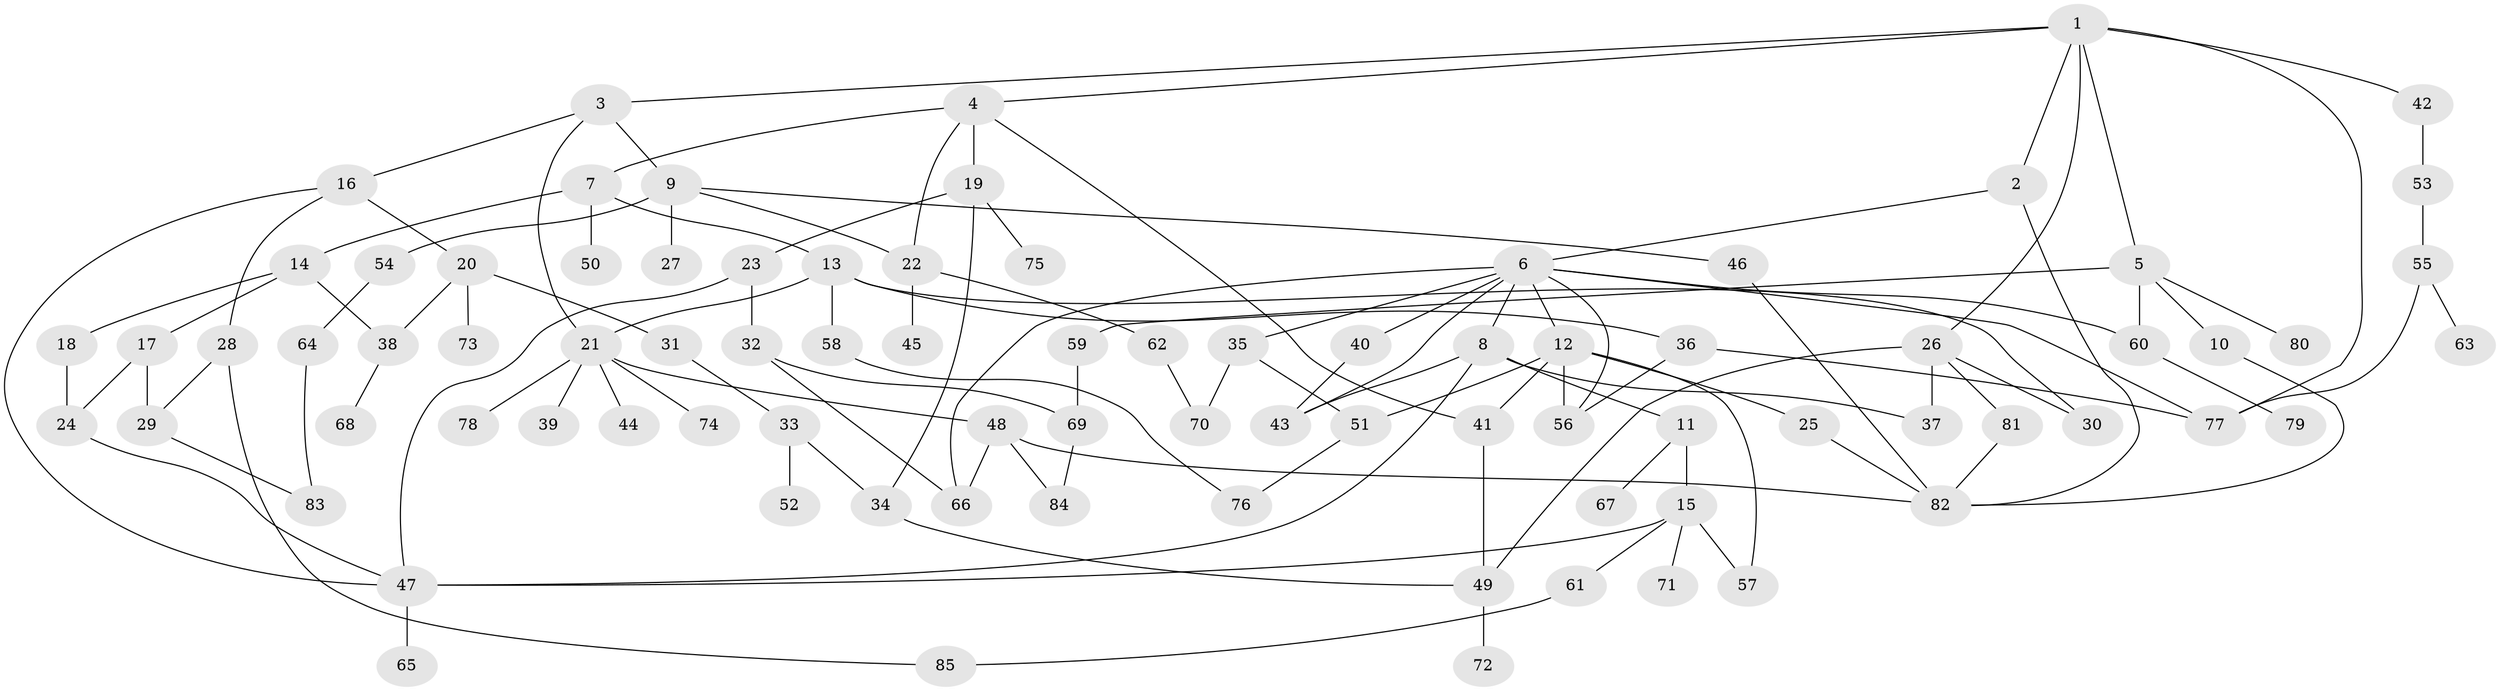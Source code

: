 // coarse degree distribution, {12: 0.029411764705882353, 9: 0.058823529411764705, 4: 0.14705882352941177, 5: 0.08823529411764706, 7: 0.058823529411764705, 1: 0.3235294117647059, 6: 0.029411764705882353, 11: 0.029411764705882353, 3: 0.08823529411764706, 2: 0.14705882352941177}
// Generated by graph-tools (version 1.1) at 2025/17/03/04/25 18:17:05]
// undirected, 85 vertices, 122 edges
graph export_dot {
graph [start="1"]
  node [color=gray90,style=filled];
  1;
  2;
  3;
  4;
  5;
  6;
  7;
  8;
  9;
  10;
  11;
  12;
  13;
  14;
  15;
  16;
  17;
  18;
  19;
  20;
  21;
  22;
  23;
  24;
  25;
  26;
  27;
  28;
  29;
  30;
  31;
  32;
  33;
  34;
  35;
  36;
  37;
  38;
  39;
  40;
  41;
  42;
  43;
  44;
  45;
  46;
  47;
  48;
  49;
  50;
  51;
  52;
  53;
  54;
  55;
  56;
  57;
  58;
  59;
  60;
  61;
  62;
  63;
  64;
  65;
  66;
  67;
  68;
  69;
  70;
  71;
  72;
  73;
  74;
  75;
  76;
  77;
  78;
  79;
  80;
  81;
  82;
  83;
  84;
  85;
  1 -- 2;
  1 -- 3;
  1 -- 4;
  1 -- 5;
  1 -- 26;
  1 -- 42;
  1 -- 77;
  2 -- 6;
  2 -- 82;
  3 -- 9;
  3 -- 16;
  3 -- 21;
  4 -- 7;
  4 -- 19;
  4 -- 41;
  4 -- 22;
  5 -- 10;
  5 -- 59;
  5 -- 80;
  5 -- 60;
  6 -- 8;
  6 -- 12;
  6 -- 35;
  6 -- 40;
  6 -- 56;
  6 -- 60;
  6 -- 43;
  6 -- 66;
  6 -- 77;
  7 -- 13;
  7 -- 14;
  7 -- 50;
  8 -- 11;
  8 -- 43;
  8 -- 37;
  8 -- 47;
  9 -- 22;
  9 -- 27;
  9 -- 46;
  9 -- 54;
  10 -- 82;
  11 -- 15;
  11 -- 67;
  12 -- 25;
  12 -- 51;
  12 -- 56;
  12 -- 57;
  12 -- 41;
  13 -- 21;
  13 -- 36;
  13 -- 58;
  13 -- 30;
  14 -- 17;
  14 -- 18;
  14 -- 38;
  15 -- 47;
  15 -- 57;
  15 -- 61;
  15 -- 71;
  16 -- 20;
  16 -- 28;
  16 -- 47;
  17 -- 29;
  17 -- 24;
  18 -- 24;
  19 -- 23;
  19 -- 34;
  19 -- 75;
  20 -- 31;
  20 -- 38;
  20 -- 73;
  21 -- 39;
  21 -- 44;
  21 -- 48;
  21 -- 74;
  21 -- 78;
  22 -- 45;
  22 -- 62;
  23 -- 32;
  23 -- 47;
  24 -- 47;
  25 -- 82;
  26 -- 30;
  26 -- 37;
  26 -- 81;
  26 -- 49;
  28 -- 85;
  28 -- 29;
  29 -- 83;
  31 -- 33;
  32 -- 66;
  32 -- 69;
  33 -- 52;
  33 -- 34;
  34 -- 49;
  35 -- 51;
  35 -- 70;
  36 -- 77;
  36 -- 56;
  38 -- 68;
  40 -- 43;
  41 -- 49;
  42 -- 53;
  46 -- 82;
  47 -- 65;
  48 -- 66;
  48 -- 84;
  48 -- 82;
  49 -- 72;
  51 -- 76;
  53 -- 55;
  54 -- 64;
  55 -- 63;
  55 -- 77;
  58 -- 76;
  59 -- 69;
  60 -- 79;
  61 -- 85;
  62 -- 70;
  64 -- 83;
  69 -- 84;
  81 -- 82;
}
